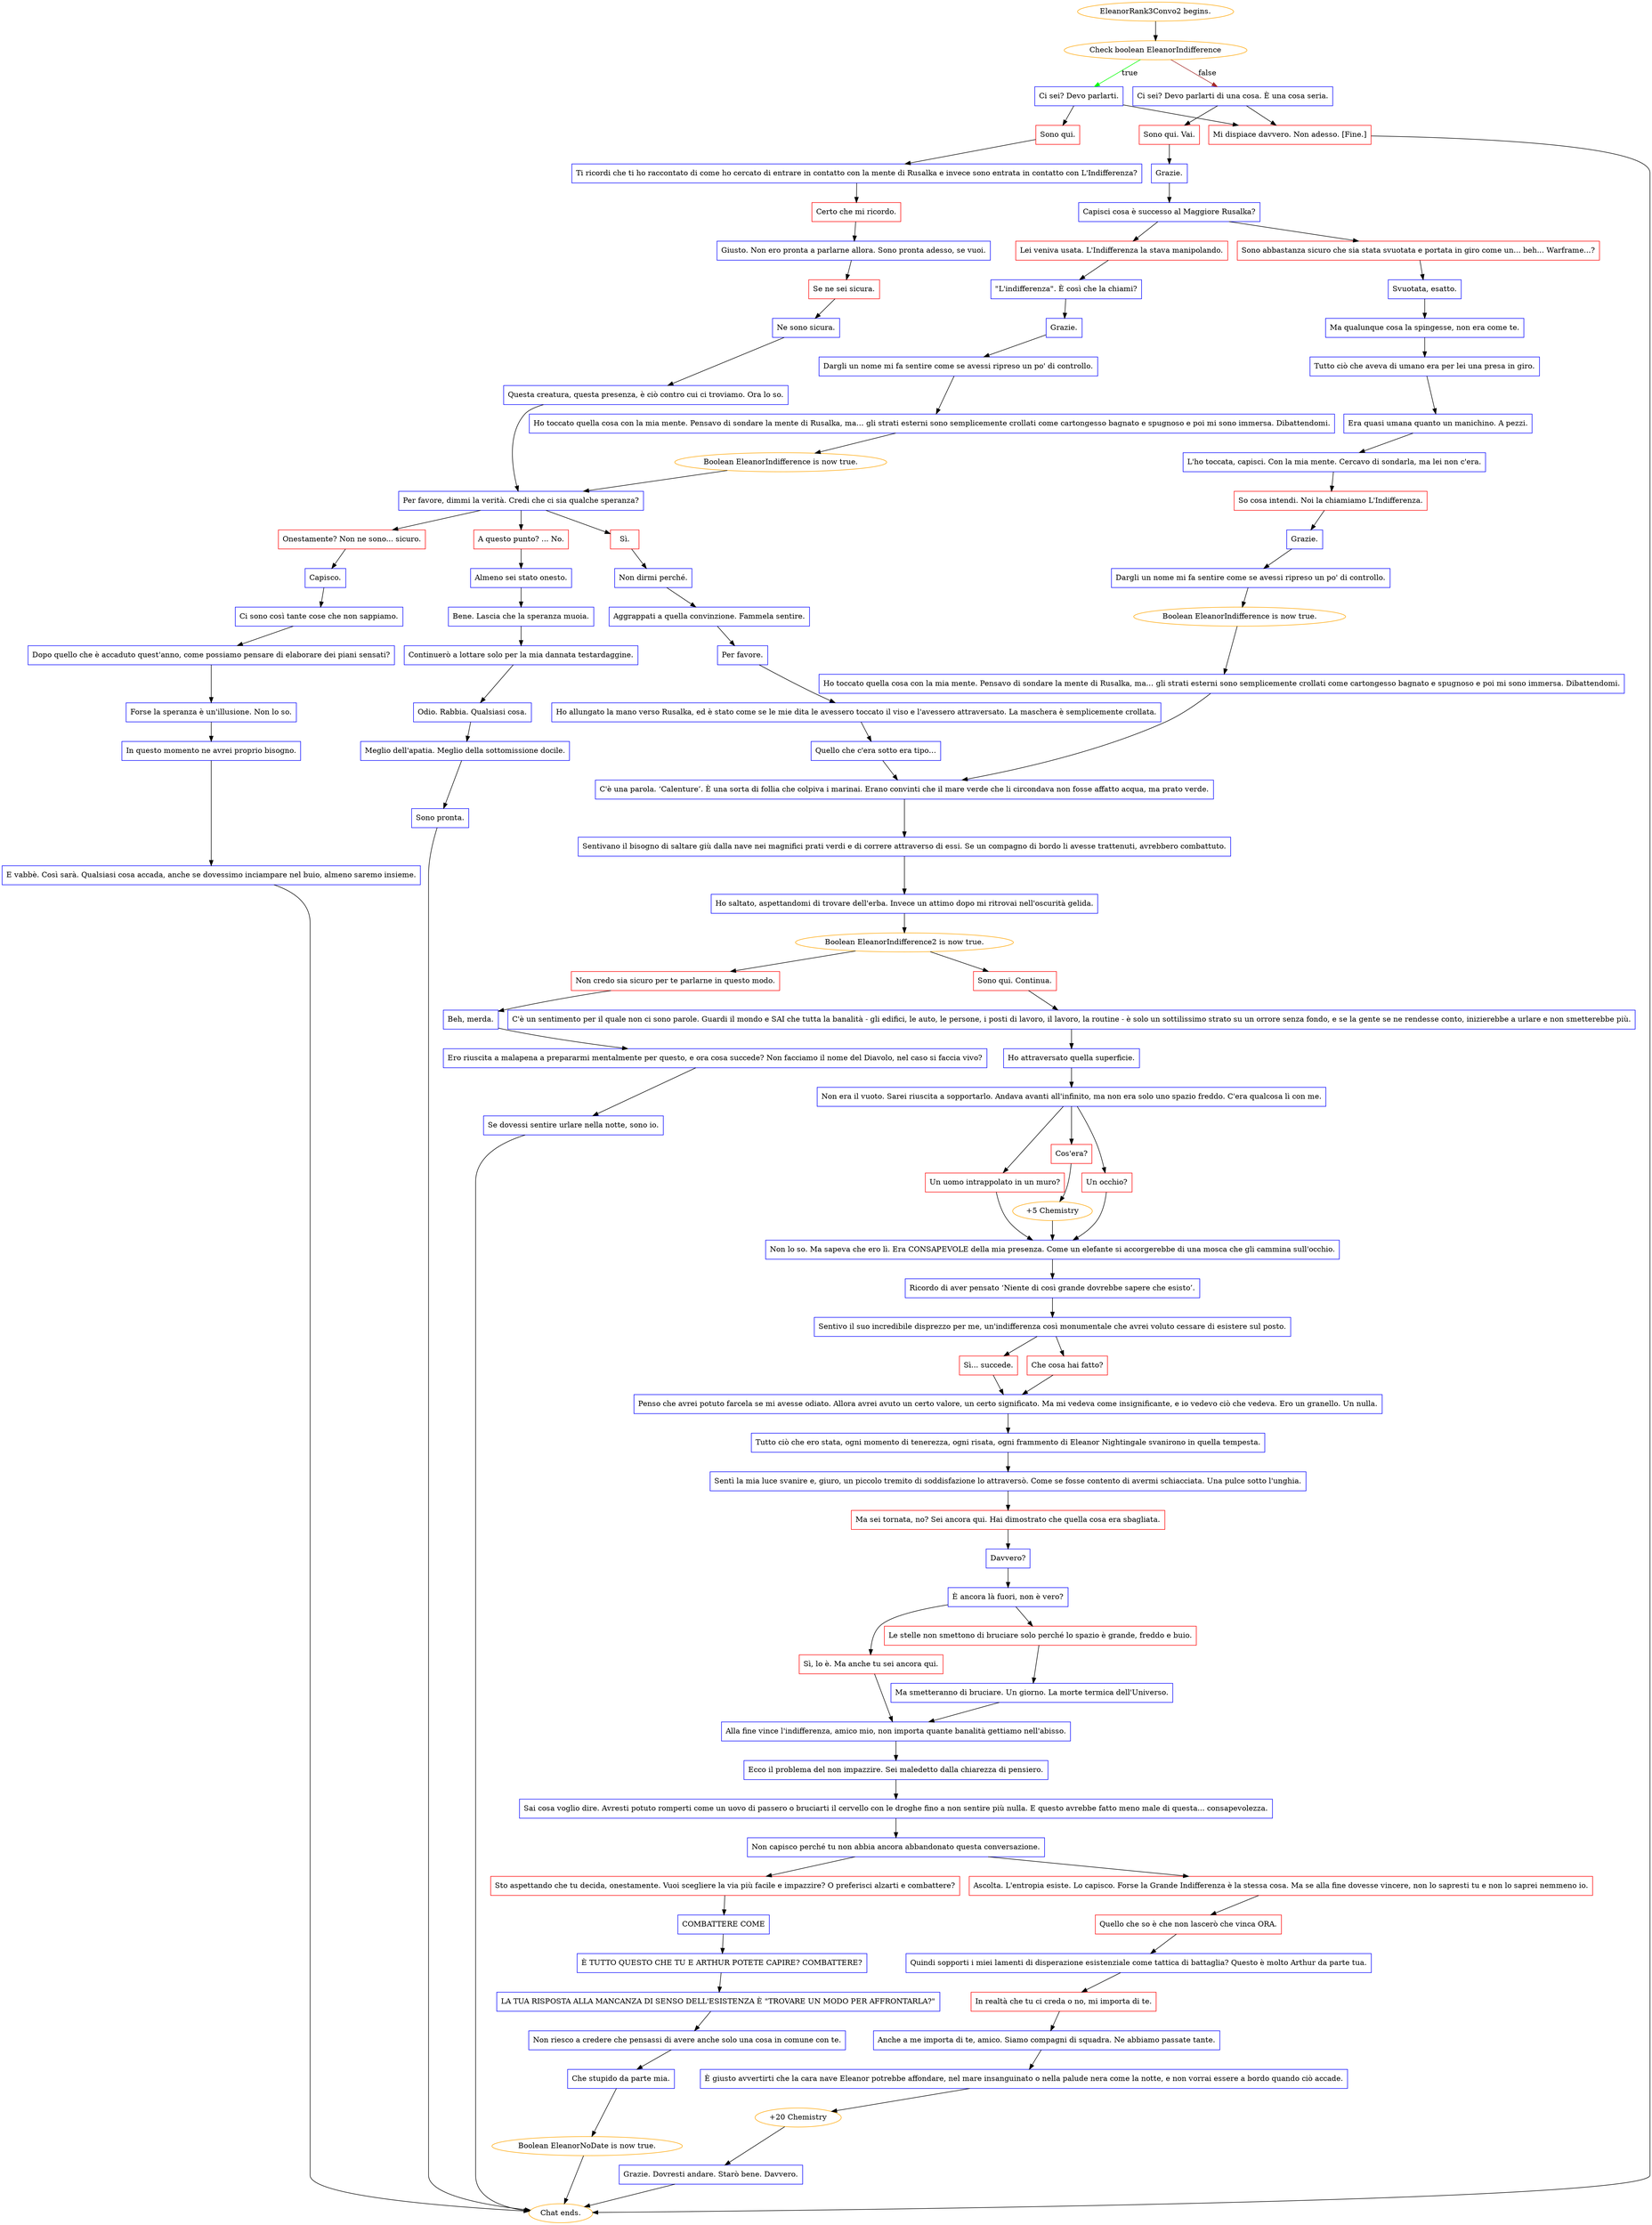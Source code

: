 digraph {
	"EleanorRank3Convo2 begins." [color=orange];
		"EleanorRank3Convo2 begins." -> j3516909029;
	j3516909029 [label="Check boolean EleanorIndifference",color=orange];
		j3516909029 -> j2416932625 [label=true,color=green];
		j3516909029 -> j3444170818 [label=false,color=brown];
	j2416932625 [label="Ci sei? Devo parlarti.",shape=box,color=blue];
		j2416932625 -> j4182618564;
		j2416932625 -> j3391497463;
	j3444170818 [label="Ci sei? Devo parlarti di una cosa. È una cosa seria.",shape=box,color=blue];
		j3444170818 -> j2536557344;
		j3444170818 -> j3391497463;
	j4182618564 [label="Sono qui.",shape=box,color=red];
		j4182618564 -> j784799229;
	j3391497463 [label="Mi dispiace davvero. Non adesso. [Fine.]",shape=box,color=red];
		j3391497463 -> "Chat ends.";
	j2536557344 [label="Sono qui. Vai.",shape=box,color=red];
		j2536557344 -> j3555489886;
	j784799229 [label="Ti ricordi che ti ho raccontato di come ho cercato di entrare in contatto con la mente di Rusalka e invece sono entrata in contatto con L'Indifferenza?",shape=box,color=blue];
		j784799229 -> j3579536;
	"Chat ends." [color=orange];
	j3555489886 [label="Grazie.",shape=box,color=blue];
		j3555489886 -> j2525494639;
	j3579536 [label="Certo che mi ricordo.",shape=box,color=red];
		j3579536 -> j1972634338;
	j2525494639 [label="Capisci cosa è successo al Maggiore Rusalka?",shape=box,color=blue];
		j2525494639 -> j3752829803;
		j2525494639 -> j2058718779;
	j1972634338 [label="Giusto. Non ero pronta a parlarne allora. Sono pronta adesso, se vuoi.",shape=box,color=blue];
		j1972634338 -> j151438820;
	j3752829803 [label="Lei veniva usata. L'Indifferenza la stava manipolando.",shape=box,color=red];
		j3752829803 -> j4065334562;
	j2058718779 [label="Sono abbastanza sicuro che sia stata svuotata e portata in giro come un... beh... Warframe...?",shape=box,color=red];
		j2058718779 -> j1637244926;
	j151438820 [label="Se ne sei sicura.",shape=box,color=red];
		j151438820 -> j3071511657;
	j4065334562 [label="\"L'indifferenza\". È così che la chiami?",shape=box,color=blue];
		j4065334562 -> j478809349;
	j1637244926 [label="Svuotata, esatto.",shape=box,color=blue];
		j1637244926 -> j898156039;
	j3071511657 [label="Ne sono sicura.",shape=box,color=blue];
		j3071511657 -> j3819826101;
	j478809349 [label="Grazie.",shape=box,color=blue];
		j478809349 -> j2449730295;
	j898156039 [label="Ma qualunque cosa la spingesse, non era come te.",shape=box,color=blue];
		j898156039 -> j3013730881;
	j3819826101 [label="Questa creatura, questa presenza, è ciò contro cui ci troviamo. Ora lo so.",shape=box,color=blue];
		j3819826101 -> j1315187668;
	j2449730295 [label="Dargli un nome mi fa sentire come se avessi ripreso un po' di controllo.",shape=box,color=blue];
		j2449730295 -> j3869962678;
	j3013730881 [label="Tutto ciò che aveva di umano era per lei una presa in giro.",shape=box,color=blue];
		j3013730881 -> j2146866930;
	j1315187668 [label="Per favore, dimmi la verità. Credi che ci sia qualche speranza?",shape=box,color=blue];
		j1315187668 -> j1191883309;
		j1315187668 -> j3154327912;
		j1315187668 -> j1951233864;
	j3869962678 [label="Ho toccato quella cosa con la mia mente. Pensavo di sondare la mente di Rusalka, ma… gli strati esterni sono semplicemente crollati come cartongesso bagnato e spugnoso e poi mi sono immersa. Dibattendomi.",shape=box,color=blue];
		j3869962678 -> j4203564034;
	j2146866930 [label="Era quasi umana quanto un manichino. A pezzi.",shape=box,color=blue];
		j2146866930 -> j1547147083;
	j1191883309 [label="A questo punto? ... No.",shape=box,color=red];
		j1191883309 -> j901345494;
	j3154327912 [label="Onestamente? Non ne sono... sicuro.",shape=box,color=red];
		j3154327912 -> j1327032786;
	j1951233864 [label="Sì.",shape=box,color=red];
		j1951233864 -> j3289958518;
	j4203564034 [label="Boolean EleanorIndifference is now true.",color=orange];
		j4203564034 -> j1315187668;
	j1547147083 [label="L'ho toccata, capisci. Con la mia mente. Cercavo di sondarla, ma lei non c'era.",shape=box,color=blue];
		j1547147083 -> j2197170434;
	j901345494 [label="Almeno sei stato onesto.",shape=box,color=blue];
		j901345494 -> j735219763;
	j1327032786 [label="Capisco.",shape=box,color=blue];
		j1327032786 -> j2220987729;
	j3289958518 [label="Non dirmi perché.",shape=box,color=blue];
		j3289958518 -> j3461209075;
	j2197170434 [label="So cosa intendi. Noi la chiamiamo L'Indifferenza.",shape=box,color=red];
		j2197170434 -> j1929838493;
	j735219763 [label="Bene. Lascia che la speranza muoia.",shape=box,color=blue];
		j735219763 -> j3773211607;
	j2220987729 [label="Ci sono così tante cose che non sappiamo.",shape=box,color=blue];
		j2220987729 -> j2817463547;
	j3461209075 [label="Aggrappati a quella convinzione. Fammela sentire.",shape=box,color=blue];
		j3461209075 -> j2667509678;
	j1929838493 [label="Grazie.",shape=box,color=blue];
		j1929838493 -> j1905832699;
	j3773211607 [label="Continuerò a lottare solo per la mia dannata testardaggine.",shape=box,color=blue];
		j3773211607 -> j1708747307;
	j2817463547 [label="Dopo quello che è accaduto quest'anno, come possiamo pensare di elaborare dei piani sensati?",shape=box,color=blue];
		j2817463547 -> j1142020826;
	j2667509678 [label="Per favore.",shape=box,color=blue];
		j2667509678 -> j3516647885;
	j1905832699 [label="Dargli un nome mi fa sentire come se avessi ripreso un po' di controllo.",shape=box,color=blue];
		j1905832699 -> j1327661900;
	j1708747307 [label="Odio. Rabbia. Qualsiasi cosa.",shape=box,color=blue];
		j1708747307 -> j3406684682;
	j1142020826 [label="Forse la speranza è un'illusione. Non lo so.",shape=box,color=blue];
		j1142020826 -> j2217746974;
	j3516647885 [label="Ho allungato la mano verso Rusalka, ed è stato come se le mie dita le avessero toccato il viso e l'avessero attraversato. La maschera è semplicemente crollata.",shape=box,color=blue];
		j3516647885 -> j1868494737;
	j1327661900 [label="Boolean EleanorIndifference is now true.",color=orange];
		j1327661900 -> j1231495969;
	j3406684682 [label="Meglio dell'apatia. Meglio della sottomissione docile.",shape=box,color=blue];
		j3406684682 -> j747742234;
	j2217746974 [label="In questo momento ne avrei proprio bisogno.",shape=box,color=blue];
		j2217746974 -> j2140890120;
	j1868494737 [label="Quello che c'era sotto era tipo…",shape=box,color=blue];
		j1868494737 -> j528856276;
	j1231495969 [label="Ho toccato quella cosa con la mia mente. Pensavo di sondare la mente di Rusalka, ma… gli strati esterni sono semplicemente crollati come cartongesso bagnato e spugnoso e poi mi sono immersa. Dibattendomi.",shape=box,color=blue];
		j1231495969 -> j528856276;
	j747742234 [label="Sono pronta.",shape=box,color=blue];
		j747742234 -> "Chat ends.";
	j2140890120 [label="E vabbè. Così sarà. Qualsiasi cosa accada, anche se dovessimo inciampare nel buio, almeno saremo insieme.",shape=box,color=blue];
		j2140890120 -> "Chat ends.";
	j528856276 [label="C'è una parola. ‘Calenture’. È una sorta di follia che colpiva i marinai. Erano convinti che il mare verde che li circondava non fosse affatto acqua, ma prato verde.",shape=box,color=blue];
		j528856276 -> j224881134;
	j224881134 [label="Sentivano il bisogno di saltare giù dalla nave nei magnifici prati verdi e di correre attraverso di essi. Se un compagno di bordo li avesse trattenuti, avrebbero combattuto.",shape=box,color=blue];
		j224881134 -> j3250839386;
	j3250839386 [label="Ho saltato, aspettandomi di trovare dell'erba. Invece un attimo dopo mi ritrovai nell'oscurità gelida.",shape=box,color=blue];
		j3250839386 -> j1431067385;
	j1431067385 [label="Boolean EleanorIndifference2 is now true.",color=orange];
		j1431067385 -> j3741920459;
		j1431067385 -> j809136930;
	j3741920459 [label="Non credo sia sicuro per te parlarne in questo modo.",shape=box,color=red];
		j3741920459 -> j3840308325;
	j809136930 [label="Sono qui. Continua.",shape=box,color=red];
		j809136930 -> j3872461251;
	j3840308325 [label="Beh, merda.",shape=box,color=blue];
		j3840308325 -> j737094528;
	j3872461251 [label="C'è un sentimento per il quale non ci sono parole. Guardi il mondo e SAI che tutta la banalità - gli edifici, le auto, le persone, i posti di lavoro, il lavoro, la routine - è solo un sottilissimo strato su un orrore senza fondo, e se la gente se ne rendesse conto, inizierebbe a urlare e non smetterebbe più.",shape=box,color=blue];
		j3872461251 -> j2700700135;
	j737094528 [label="Ero riuscita a malapena a prepararmi mentalmente per questo, e ora cosa succede? Non facciamo il nome del Diavolo, nel caso si faccia vivo?",shape=box,color=blue];
		j737094528 -> j3924701156;
	j2700700135 [label="Ho attraversato quella superficie.",shape=box,color=blue];
		j2700700135 -> j2117985808;
	j3924701156 [label="Se dovessi sentire urlare nella notte, sono io.",shape=box,color=blue];
		j3924701156 -> "Chat ends.";
	j2117985808 [label="Non era il vuoto. Sarei riuscita a sopportarlo. Andava avanti all'infinito, ma non era solo uno spazio freddo. C'era qualcosa lì con me.",shape=box,color=blue];
		j2117985808 -> j2262864817;
		j2117985808 -> j3217523099;
		j2117985808 -> j2534280906;
	j2262864817 [label="Un occhio?",shape=box,color=red];
		j2262864817 -> j2317370875;
	j3217523099 [label="Un uomo intrappolato in un muro?",shape=box,color=red];
		j3217523099 -> j2317370875;
	j2534280906 [label="Cos'era?",shape=box,color=red];
		j2534280906 -> j4176083899;
	j2317370875 [label="Non lo so. Ma sapeva che ero lì. Era CONSAPEVOLE della mia presenza. Come un elefante si accorgerebbe di una mosca che gli cammina sull'occhio.",shape=box,color=blue];
		j2317370875 -> j2855087986;
	j4176083899 [label="+5 Chemistry",color=orange];
		j4176083899 -> j2317370875;
	j2855087986 [label="Ricordo di aver pensato ‘Niente di così grande dovrebbe sapere che esisto’.",shape=box,color=blue];
		j2855087986 -> j2191887183;
	j2191887183 [label="Sentivo il suo incredibile disprezzo per me, un'indifferenza così monumentale che avrei voluto cessare di esistere sul posto.",shape=box,color=blue];
		j2191887183 -> j1640440016;
		j2191887183 -> j2813199592;
	j1640440016 [label="Sì... succede.",shape=box,color=red];
		j1640440016 -> j758334256;
	j2813199592 [label="Che cosa hai fatto?",shape=box,color=red];
		j2813199592 -> j758334256;
	j758334256 [label="Penso che avrei potuto farcela se mi avesse odiato. Allora avrei avuto un certo valore, un certo significato. Ma mi vedeva come insignificante, e io vedevo ciò che vedeva. Ero un granello. Un nulla.",shape=box,color=blue];
		j758334256 -> j18023646;
	j18023646 [label="Tutto ciò che ero stata, ogni momento di tenerezza, ogni risata, ogni frammento di Eleanor Nightingale svanirono in quella tempesta.",shape=box,color=blue];
		j18023646 -> j310660631;
	j310660631 [label="Sentì la mia luce svanire e, giuro, un piccolo tremito di soddisfazione lo attraversò. Come se fosse contento di avermi schiacciata. Una pulce sotto l'unghia.",shape=box,color=blue];
		j310660631 -> j927511979;
	j927511979 [label="Ma sei tornata, no? Sei ancora qui. Hai dimostrato che quella cosa era sbagliata.",shape=box,color=red];
		j927511979 -> j3927452004;
	j3927452004 [label="Davvero?",shape=box,color=blue];
		j3927452004 -> j2909196320;
	j2909196320 [label="È ancora là fuori, non è vero?",shape=box,color=blue];
		j2909196320 -> j699238056;
		j2909196320 -> j3628186519;
	j699238056 [label="Sì, lo è. Ma anche tu sei ancora qui.",shape=box,color=red];
		j699238056 -> j1672857225;
	j3628186519 [label="Le stelle non smettono di bruciare solo perché lo spazio è grande, freddo e buio.",shape=box,color=red];
		j3628186519 -> j3813763811;
	j1672857225 [label="Alla fine vince l'indifferenza, amico mio, non importa quante banalità gettiamo nell'abisso.",shape=box,color=blue];
		j1672857225 -> j2469699320;
	j3813763811 [label="Ma smetteranno di bruciare. Un giorno. La morte termica dell'Universo.",shape=box,color=blue];
		j3813763811 -> j1672857225;
	j2469699320 [label="Ecco il problema del non impazzire. Sei maledetto dalla chiarezza di pensiero.",shape=box,color=blue];
		j2469699320 -> j818887490;
	j818887490 [label="Sai cosa voglio dire. Avresti potuto romperti come un uovo di passero o bruciarti il cervello con le droghe fino a non sentire più nulla. E questo avrebbe fatto meno male di questa... consapevolezza.",shape=box,color=blue];
		j818887490 -> j313690253;
	j313690253 [label="Non capisco perché tu non abbia ancora abbandonato questa conversazione.",shape=box,color=blue];
		j313690253 -> j3954125055;
		j313690253 -> j3210223242;
	j3954125055 [label="Ascolta. L'entropia esiste. Lo capisco. Forse la Grande Indifferenza è la stessa cosa. Ma se alla fine dovesse vincere, non lo sapresti tu e non lo saprei nemmeno io.",shape=box,color=red];
		j3954125055 -> j2558706426;
	j3210223242 [label="Sto aspettando che tu decida, onestamente. Vuoi scegliere la via più facile e impazzire? O preferisci alzarti e combattere?",shape=box,color=red];
		j3210223242 -> j2060923595;
	j2558706426 [label="Quello che so è che non lascerò che vinca ORA.",shape=box,color=red];
		j2558706426 -> j2050435984;
	j2060923595 [label="COMBATTERE COME",shape=box,color=blue];
		j2060923595 -> j3734504561;
	j2050435984 [label="Quindi sopporti i miei lamenti di disperazione esistenziale come tattica di battaglia? Questo è molto Arthur da parte tua.",shape=box,color=blue];
		j2050435984 -> j3955585891;
	j3734504561 [label="È TUTTO QUESTO CHE TU E ARTHUR POTETE CAPIRE? COMBATTERE?",shape=box,color=blue];
		j3734504561 -> j2897775543;
	j3955585891 [label="In realtà che tu ci creda o no, mi importa di te.",shape=box,color=red];
		j3955585891 -> j2737949945;
	j2897775543 [label="LA TUA RISPOSTA ALLA MANCANZA DI SENSO DELL'ESISTENZA È \"TROVARE UN MODO PER AFFRONTARLA?\"",shape=box,color=blue];
		j2897775543 -> j910343791;
	j2737949945 [label="Anche a me importa di te, amico. Siamo compagni di squadra. Ne abbiamo passate tante.",shape=box,color=blue];
		j2737949945 -> j704180404;
	j910343791 [label="Non riesco a credere che pensassi di avere anche solo una cosa in comune con te.",shape=box,color=blue];
		j910343791 -> j1134434355;
	j704180404 [label="È giusto avvertirti che la cara nave Eleanor potrebbe affondare, nel mare insanguinato o nella palude nera come la notte, e non vorrai essere a bordo quando ciò accade.",shape=box,color=blue];
		j704180404 -> j1603657782;
	j1134434355 [label="Che stupido da parte mia.",shape=box,color=blue];
		j1134434355 -> j2728200779;
	j1603657782 [label="+20 Chemistry",color=orange];
		j1603657782 -> j3748546703;
	j2728200779 [label="Boolean EleanorNoDate is now true.",color=orange];
		j2728200779 -> "Chat ends.";
	j3748546703 [label="Grazie. Dovresti andare. Starò bene. Davvero.",shape=box,color=blue];
		j3748546703 -> "Chat ends.";
}